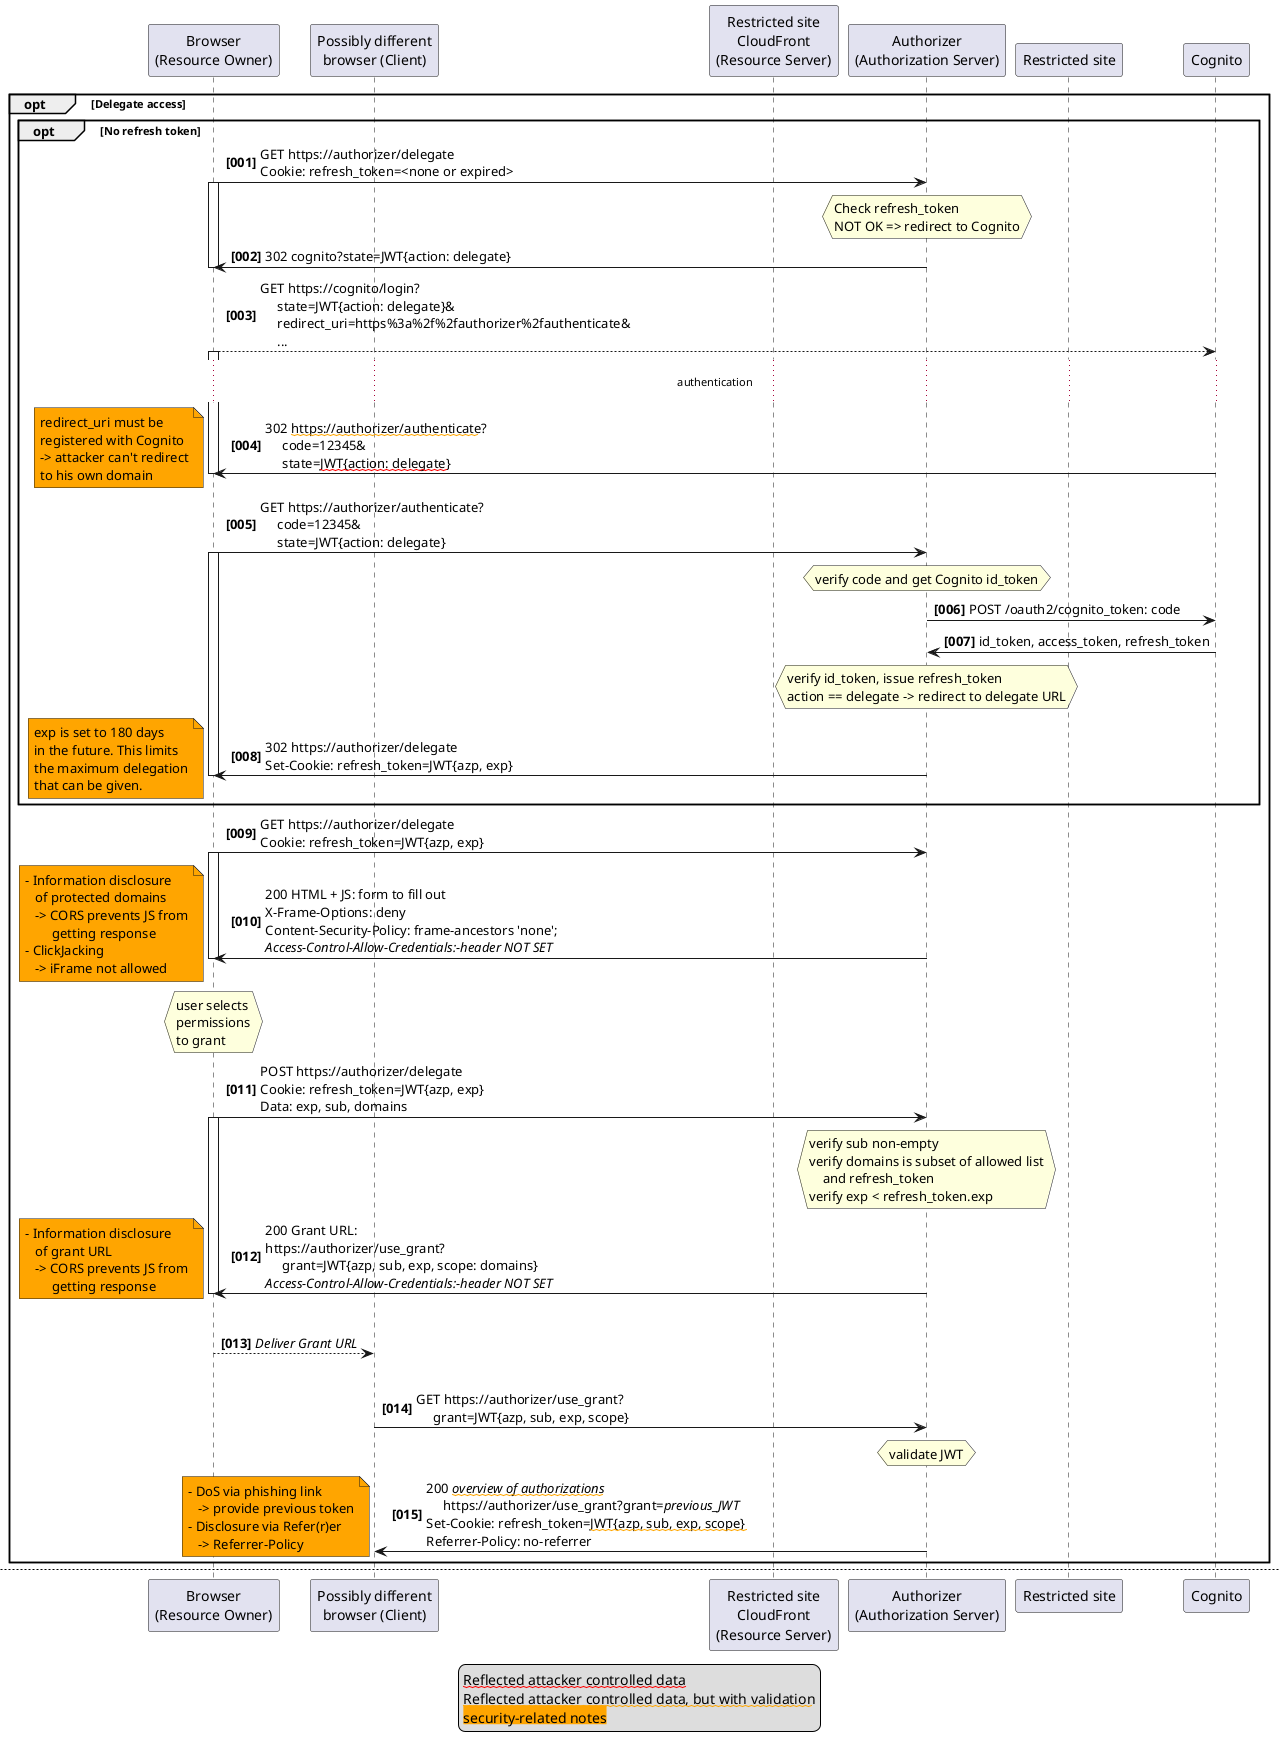 @startuml

participant "Browser\n(Resource Owner)" as robrowser
participant "Possibly different\nbrowser (Client)" as clbrowser
participant "Restricted site\nCloudFront\n(Resource Server)" as protcf
participant "Authorizer\n(Authorization Server)" as auth
participant "Restricted site" as protorigin
participant "Cognito" as cognito


' Also change the style below, after newpage
skinparam noteBackgroundColor<<security>> #orange
legend
<w:red>Reflected attacker controlled data</w>
<w:orange>Reflected attacker controlled data, but with validation</w>
<back:orange>security-related notes</back>
end legend


autonumber "<b>[000]"


opt Delegate access

opt No refresh token

robrowser -> auth: GET https://authorizer/delegate\nCookie: refresh_token=<none or expired>
hnote over auth: Check refresh_token\nNOT OK => redirect to Cognito
activate robrowser
robrowser <- auth: 302 cognito?state=JWT{action: delegate}
deactivate robrowser

robrowser --> cognito: GET https://cognito/login?\n     state=JWT{action: delegate}&\n     redirect_uri=https%3a%2f%2fauthorizer%2fauthenticate&\n     ...
activate robrowser
...authentication...
robrowser <- cognito: 302 <w:orange>https://authorizer/authenticate</w>?\n     code=12345&\n     state=<w:red>JWT{action: delegate}</w>
deactivate robrowser
note <<security>> left
redirect_uri must be
registered with Cognito
-> attacker can't redirect
to his own domain
end note

robrowser -> auth: GET https://authorizer/authenticate?\n     code=12345&\n     state=JWT{action: delegate}
activate robrowser
hnote over auth: verify code and get Cognito id_token
auth -> cognito: POST /oauth2/cognito_token: code
auth <- cognito: id_token, access_token, refresh_token
hnote over auth: verify id_token, issue refresh_token\naction == delegate -> redirect to delegate URL
robrowser <- auth: 302 https://authorizer/delegate\nSet-Cookie: refresh_token=JWT{azp, exp}
deactivate robrowser
note <<security>> left
exp is set to 180 days
in the future. This limits
the maximum delegation
that can be given.
end note

end


robrowser -> auth: GET https://authorizer/delegate\nCookie: refresh_token=JWT{azp, exp}
activate robrowser
robrowser <- auth: 200 HTML + JS: form to fill out\nX-Frame-Options: deny\nContent-Security-Policy: frame-ancestors 'none';\n<i>Access-Control-Allow-Credentials:-header NOT SET</i>
deactivate robrowser
note <<security>> left
 - Information disclosure
    of protected domains
    -> CORS prevents JS from
         getting response
 - ClickJacking
    -> iFrame not allowed
end note

hnote over robrowser: user selects\npermissions\nto grant

robrowser -> auth: POST https://authorizer/delegate\nCookie: refresh_token=JWT{azp, exp}\nData: exp, sub, domains
activate robrowser
hnote over auth: verify sub non-empty\nverify domains is subset of allowed list\n    and refresh_token\nverify exp < refresh_token.exp
robrowser <- auth: 200 Grant URL:\nhttps://authorizer/use_grant?\n     grant=JWT{azp, sub, exp, scope: domains}\n<i>Access-Control-Allow-Credentials:-header NOT SET</i>
deactivate robrowser
note <<security>> left
 - Information disclosure
    of grant URL
    -> CORS prevents JS from
         getting response
end note

|||
clbrowser <-- robrowser: <i>Deliver Grant URL</i>
|||

clbrowser -> auth: GET https://authorizer/use_grant?\n     grant=JWT{azp, sub, exp, scope}
hnote over auth: validate JWT
clbrowser <- auth: 200 <i><w:orange>overview of authorizations</w></i>\n     https://authorizer/use_grant?grant=<i>previous_JWT</i>\nSet-Cookie: refresh_token=<w:orange>JWT{azp, sub, exp, scope}</w>\nReferrer-Policy: no-referrer
note <<security>> left
 - DoS via phishing link
    -> provide previous token
 - Disclosure via Refer(r)er
    -> Referrer-Policy
end note


end



newpage
skinparam noteBackgroundColor<<security>> #orange



opt No access token for domain

clbrowser -> protcf: GET https://restricted/whatever\nCookie: access_token=<none or expired>
activate clbrowser
hnote over protcf: λ@E Viewer Request:\ncheck Cookie:-header\nNOT OK => redirect to authorizer
clbrowser <- protcf: 302 https://authorizer/authorize?\n     redirect_uri=<w:orange>https%3a%2f%2frestricted</w><w:red>%2fwhatever</w>
deactivate clbrowser


opt No refresh token

note over robrowser, clbrowser: If these are different browsers, FAIL\n\
If these are the same browser,\n\
Get a refresh_token similar to the\n\
section above:

robrowser -> auth: GET https://authorizer/authorize?\n     redirect_uri=https%3a%2f%2frestricted%2fwhatever\nCookie: refresh_token=<none or expired>
activate robrowser
hnote over auth: Check refresh_token\nNOT OK => redirect to Cognito
robrowser <- auth: 302 https://cognito?state=JWT{action: authorize, redirect_uri: <w:red>https:/</w><w:red>/restricted/whatever</w>}
deactivate robrowser

robrowser -> cognito: GET https://cognite?state=JWT{action: authorize, redirect_uri: https://restricted/whatever}
activate robrowser
...authentication...
robrowser <- cognito: 302 https://authorizer/authenticate?\n     code=12345&\n     state=<w:red>JWT{action: authorize, redirect_uri: https://restricted/whatever}</w>
deactivate robrowser

robrowser -> auth: GET https://authorizer/authenticate?\n     code=12345&\n     state=JWT{action: authorize, redirect_uri: https://restricted/whatever}
activate robrowser
hnote over auth: verify code and get Cognito id_token
auth -> cognito: POST /oauth2/cognito_token: code
auth <- cognito: id_token, access_token, refresh_token
hnote over auth: verify id_token, issue refresh_token\naction == authorize\n     -> redirect to authorize\n     copy redirect_uri
robrowser <- auth: 302 https://authorizer/authorize?\n     redirect_uri=<w:red>https%3a%2f%2frestricted%2fwhatever</w>\nSet-Cookie: refresh_token=JWT{azp, exp}
deactivate robrowser

note over robrowser, clbrowser: Same browser:\nrefresh_token cookie is shared

end


clbrowser -> auth: GET https://authorizer/authorize?\n     redirect_uri=https%3a%2f%2frestricted%2fwhatever\nCookie: refresh_token=JWT{azp, exp[, sub, scope]}
activate clbrowser
hnote over auth: Validate refresh_token\nCheck redirect_uri allowed domain\nOK => issue access_token for domain
clbrowser <- auth: 302 https://<w:orange>restricted</w>/auth-UUID/set-cookie?\n     access_token=JWT{azp, sub, exp, scope: domain}&\n     redirect_uri=<w:orange>https%3a%2f%2frestricted</w><w:red>%2fwhatever</w>
deactivate clbrowser
note <<security>> left
 - open redirect
    -> domain is listed in JWT
    -> JWT only allows domain from list
         from config
end note


clbrowser -> protcf: GET https://restricted/auth-UUID/set-cookie?\n     access_token=JWT{azp, sub, exp, scope}&\n     redirect_uri=https%3a%2f%2frestricted%2fwhatever
activate clbrowser
hnote over protcf: λ@E Viewer Request:\nverify if access_token is valid for domain `restricted`\nconvert query parameter to Set-Cookie\nissue redirect
clbrowser <- protcf: 302 <w:orange>https://restricted</w><w:red>/whatever</w>\nSet-Cookie: access_token=<w:orange>JWT{azp, sub, exp, scope}</w>\nReferrer-Policy: no-referrer
deactivate clbrowser
note <<security>> left
 - DoS via phishing link
    -> provided token must be valid
    => only reduction in `exp` can be done
 - Disclosure via Refer(r)er
    -> Referrer-Policy
end note

end



clbrowser -> protcf: GET https://restricted/whatever\nCookie: access_token=JWT{azp, sub, exp, scope}
activate clbrowser
note right of protcf: λ@E Viewer Request:\ncheck Cookie:-header\nOK => pass through
protcf -> protorigin:  GET https://restricted/whatever\nCookie: <stripped>
protcf <- protorigin: 200
clbrowser <- protcf: 200
deactivate clbrowser
note <<security>> left
- JWT in Referrer
    -> Referrer-policy should prevent this
    -> browsers keep original Referrer on redirect
- CSRF
    -> no Access-Control-Allow-Credentials:-header
         prevents JS from accessing the response
    -> for POST requests, existing
         CSRF-protections should suffice
end note


@enduml
